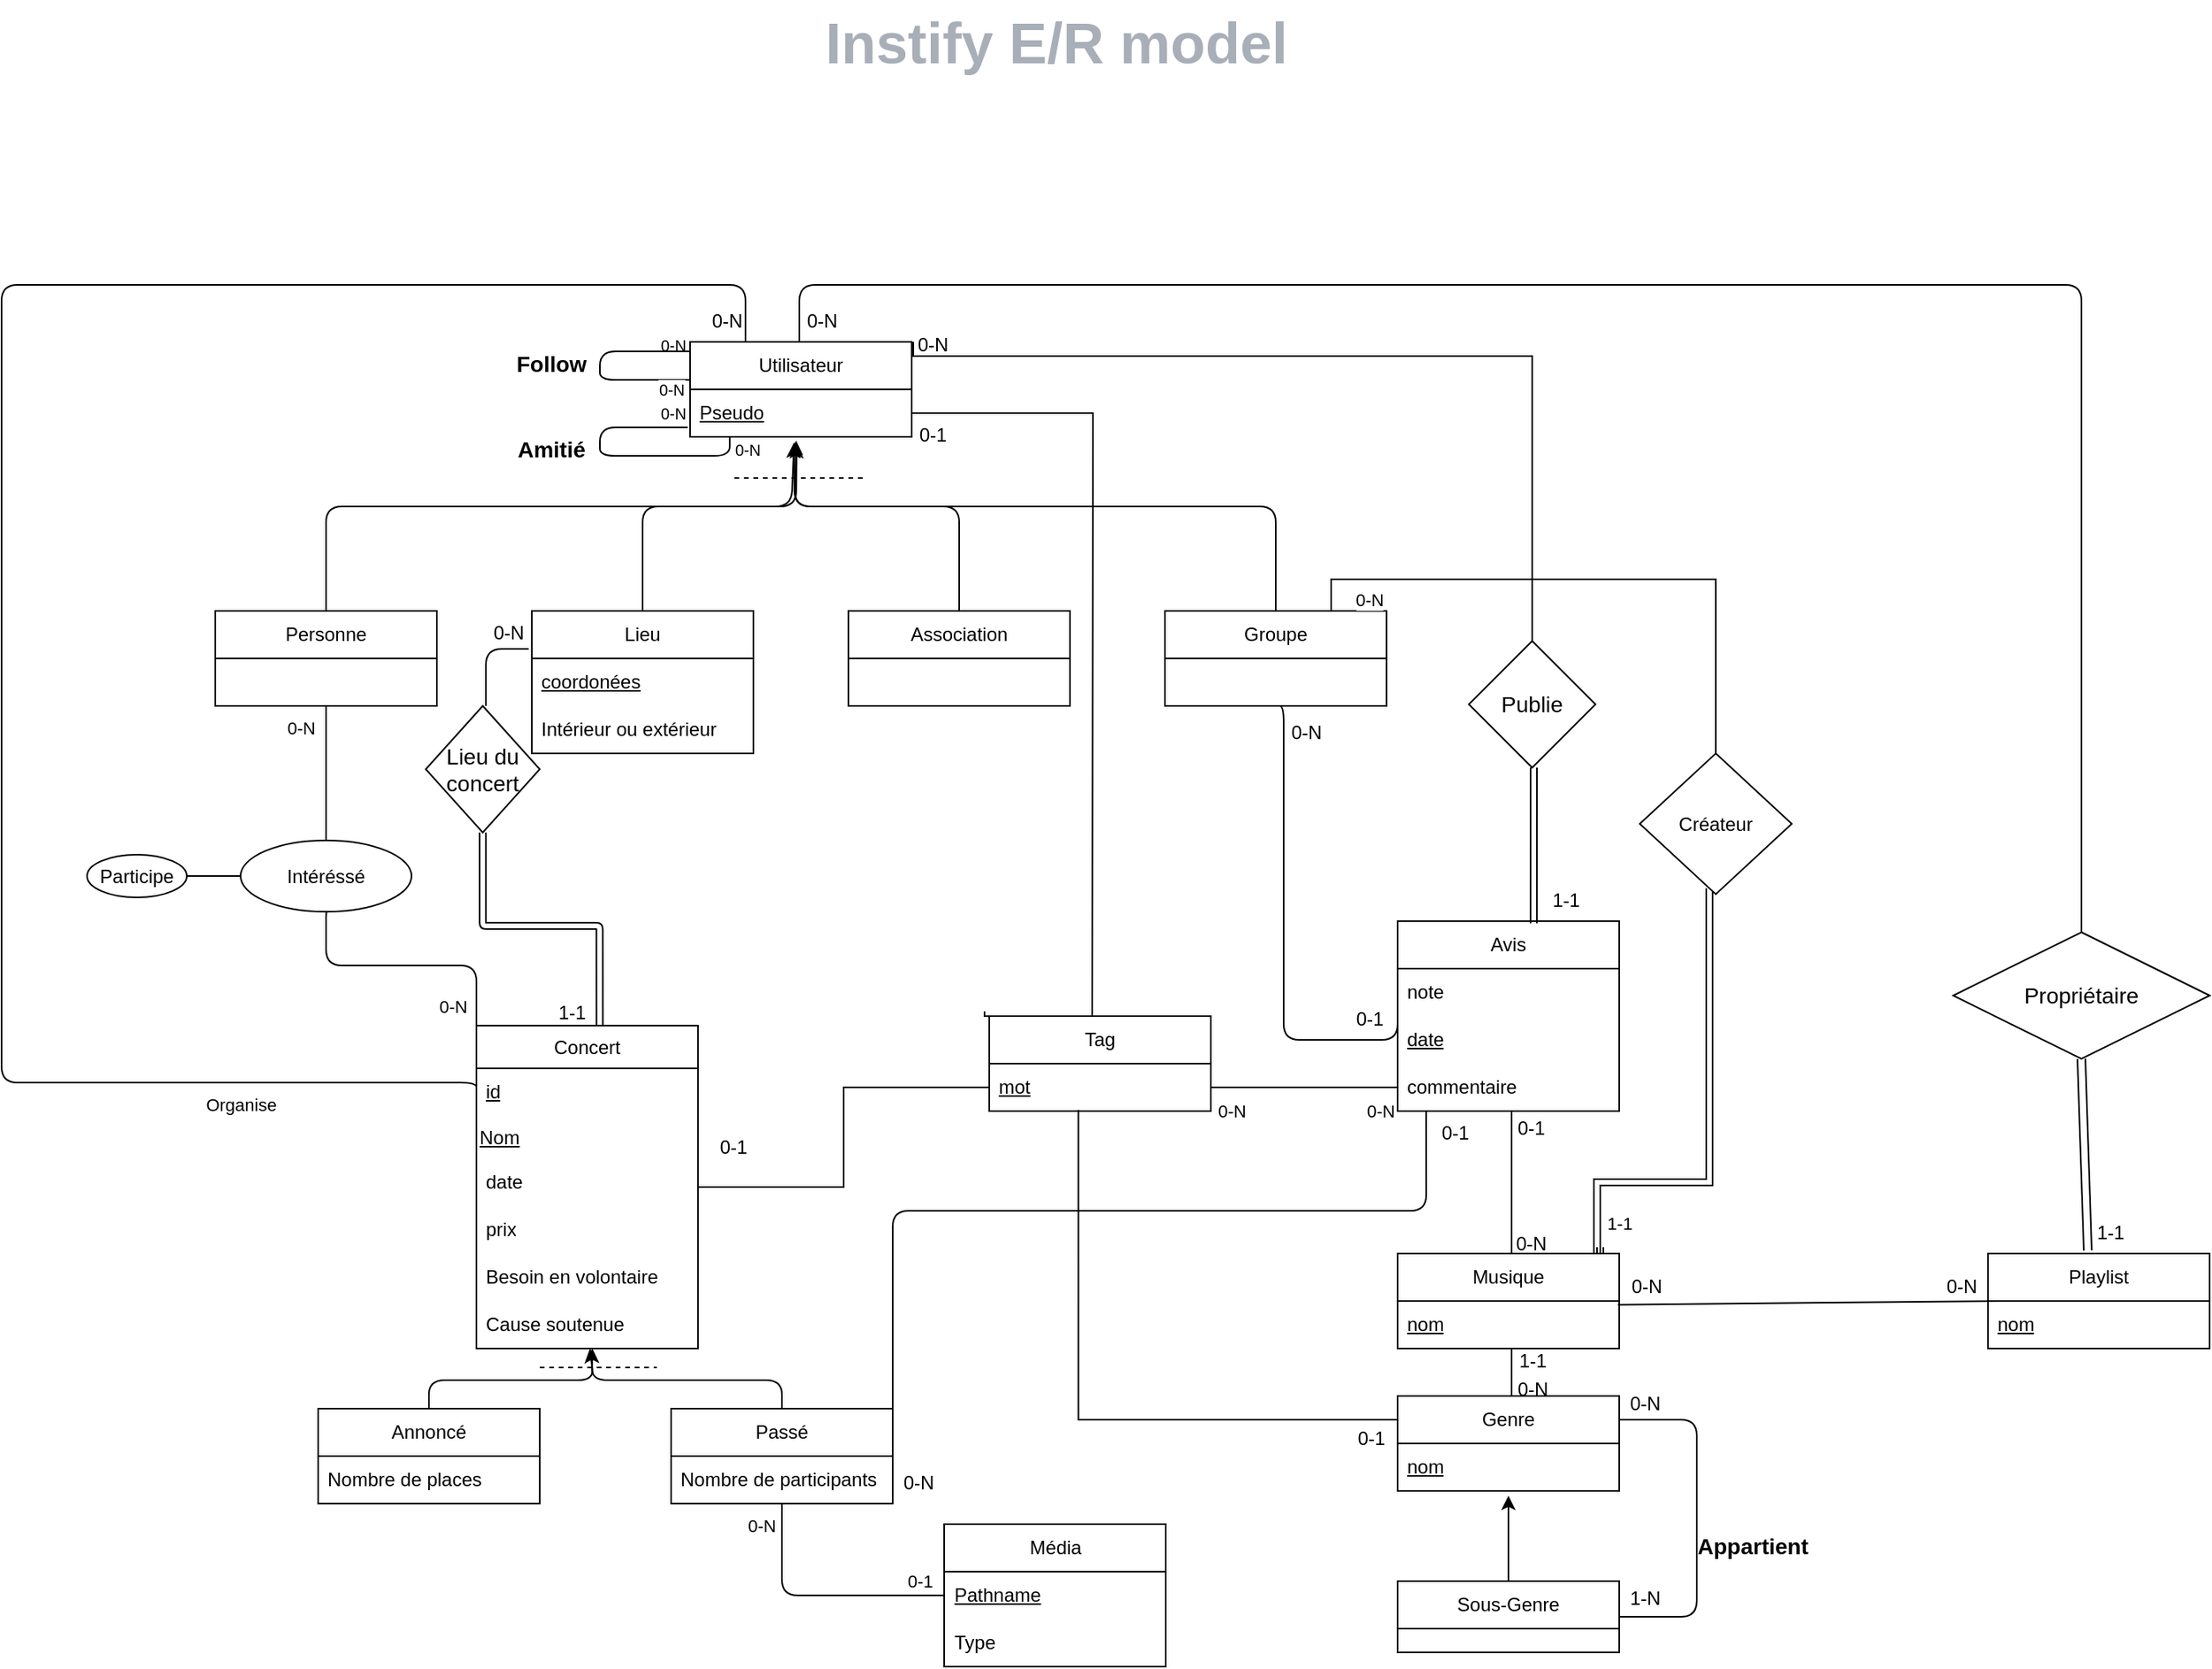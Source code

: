<mxfile>
    <diagram id="zyMfki14KYTUElXndKxF" name="Page-1">
        <mxGraphModel dx="1050" dy="604" grid="1" gridSize="9" guides="1" tooltips="1" connect="1" arrows="1" fold="1" page="1" pageScale="1" pageWidth="850" pageHeight="1100" math="0" shadow="0">
            <root>
                <mxCell id="0"/>
                <mxCell id="1" parent="0"/>
                <mxCell id="2" value="Utilisateur" style="swimlane;fontStyle=0;childLayout=stackLayout;horizontal=1;startSize=30;horizontalStack=0;resizeParent=1;resizeParentMax=0;resizeLast=0;collapsible=1;marginBottom=0;whiteSpace=wrap;html=1;" parent="1" vertex="1">
                    <mxGeometry x="633" y="252" width="140" height="60" as="geometry"/>
                </mxCell>
                <mxCell id="3" value="&lt;u&gt;Pseudo&lt;/u&gt;" style="text;strokeColor=none;fillColor=none;align=left;verticalAlign=middle;spacingLeft=4;spacingRight=4;overflow=hidden;points=[[0,0.5],[1,0.5]];portConstraint=eastwest;rotatable=0;whiteSpace=wrap;html=1;" parent="2" vertex="1">
                    <mxGeometry y="30" width="140" height="30" as="geometry"/>
                </mxCell>
                <mxCell id="7" value="Lieu" style="swimlane;fontStyle=0;childLayout=stackLayout;horizontal=1;startSize=30;horizontalStack=0;resizeParent=1;resizeParentMax=0;resizeLast=0;collapsible=1;marginBottom=0;whiteSpace=wrap;html=1;" parent="1" vertex="1">
                    <mxGeometry x="533" y="422" width="140" height="90" as="geometry"/>
                </mxCell>
                <mxCell id="jW4mUXKAXwQGvzpiq0X_-96" style="edgeStyle=orthogonalEdgeStyle;html=1;strokeColor=default;endArrow=none;endFill=0;startArrow=none;" parent="7" edge="1">
                    <mxGeometry relative="1" as="geometry">
                        <Array as="points">
                            <mxPoint x="-29" y="24"/>
                        </Array>
                        <mxPoint x="-2" y="24" as="sourcePoint"/>
                        <mxPoint x="-29" y="60" as="targetPoint"/>
                    </mxGeometry>
                </mxCell>
                <mxCell id="52" value="&lt;u&gt;coordonées&lt;/u&gt;" style="text;strokeColor=none;fillColor=none;align=left;verticalAlign=middle;spacingLeft=4;spacingRight=4;overflow=hidden;points=[[0,0.5],[1,0.5]];portConstraint=eastwest;rotatable=0;whiteSpace=wrap;html=1;" parent="7" vertex="1">
                    <mxGeometry y="30" width="140" height="30" as="geometry"/>
                </mxCell>
                <mxCell id="53" value="Intérieur ou extérieur" style="text;strokeColor=none;fillColor=none;align=left;verticalAlign=middle;spacingLeft=4;spacingRight=4;overflow=hidden;points=[[0,0.5],[1,0.5]];portConstraint=eastwest;rotatable=0;whiteSpace=wrap;html=1;" parent="7" vertex="1">
                    <mxGeometry y="60" width="140" height="30" as="geometry"/>
                </mxCell>
                <mxCell id="41" style="edgeStyle=orthogonalEdgeStyle;html=1;exitX=1;exitY=1;exitDx=0;exitDy=0;strokeColor=default;endArrow=none;endFill=0;startArrow=none;entryX=0;entryY=0.3;entryDx=0;entryDy=0;entryPerimeter=0;" parent="1" source="44" target="30" edge="1">
                    <mxGeometry relative="1" as="geometry">
                        <Array as="points">
                            <mxPoint x="403" y="605"/>
                            <mxPoint x="403" y="646"/>
                        </Array>
                        <mxPoint x="612" y="648" as="targetPoint"/>
                    </mxGeometry>
                </mxCell>
                <mxCell id="9" value="Personne" style="swimlane;fontStyle=0;childLayout=stackLayout;horizontal=1;startSize=30;horizontalStack=0;resizeParent=1;resizeParentMax=0;resizeLast=0;collapsible=1;marginBottom=0;whiteSpace=wrap;html=1;" parent="1" vertex="1">
                    <mxGeometry x="333" y="422" width="140" height="60" as="geometry"/>
                </mxCell>
                <mxCell id="16" style="edgeStyle=none;html=1;exitX=0.5;exitY=0;exitDx=0;exitDy=0;entryX=0.469;entryY=1.117;entryDx=0;entryDy=0;entryPerimeter=0;" parent="1" source="11" target="3" edge="1">
                    <mxGeometry relative="1" as="geometry">
                        <Array as="points">
                            <mxPoint x="803" y="356"/>
                            <mxPoint x="699" y="356"/>
                        </Array>
                    </mxGeometry>
                </mxCell>
                <mxCell id="11" value="Association" style="swimlane;fontStyle=0;childLayout=stackLayout;horizontal=1;startSize=30;horizontalStack=0;resizeParent=1;resizeParentMax=0;resizeLast=0;collapsible=1;marginBottom=0;whiteSpace=wrap;html=1;" parent="1" vertex="1">
                    <mxGeometry x="733" y="422" width="140" height="60" as="geometry"/>
                </mxCell>
                <mxCell id="HyIcmmqX0pT-Xk0gkFHO-54" style="edgeStyle=orthogonalEdgeStyle;rounded=0;orthogonalLoop=1;jettySize=auto;html=1;entryX=0.914;entryY=-0.067;entryDx=0;entryDy=0;endArrow=none;endFill=0;shape=link;width=-4;entryPerimeter=0;" parent="1" source="HyIcmmqX0pT-Xk0gkFHO-59" target="jW4mUXKAXwQGvzpiq0X_-108" edge="1">
                    <mxGeometry relative="1" as="geometry">
                        <Array as="points">
                            <mxPoint x="1277" y="783"/>
                            <mxPoint x="1206" y="783"/>
                            <mxPoint x="1206" y="837"/>
                            <mxPoint x="1208" y="837"/>
                        </Array>
                    </mxGeometry>
                </mxCell>
                <mxCell id="HyIcmmqX0pT-Xk0gkFHO-62" value="1-1" style="edgeLabel;html=1;align=center;verticalAlign=middle;resizable=0;points=[];" parent="HyIcmmqX0pT-Xk0gkFHO-54" vertex="1" connectable="0">
                    <mxGeometry x="0.672" relative="1" as="geometry">
                        <mxPoint x="14" y="10" as="offset"/>
                    </mxGeometry>
                </mxCell>
                <mxCell id="12" value="Groupe" style="swimlane;fontStyle=0;childLayout=stackLayout;horizontal=1;startSize=30;horizontalStack=0;resizeParent=1;resizeParentMax=0;resizeLast=0;collapsible=1;marginBottom=0;whiteSpace=wrap;html=1;" parent="1" vertex="1">
                    <mxGeometry x="933" y="422" width="140" height="60" as="geometry"/>
                </mxCell>
                <mxCell id="13" value="" style="endArrow=classic;html=1;exitX=0.5;exitY=0;exitDx=0;exitDy=0;entryX=0.481;entryY=1.153;entryDx=0;entryDy=0;entryPerimeter=0;" parent="1" source="9" target="3" edge="1">
                    <mxGeometry width="50" height="50" relative="1" as="geometry">
                        <mxPoint x="427" y="397" as="sourcePoint"/>
                        <mxPoint x="477" y="347" as="targetPoint"/>
                        <Array as="points">
                            <mxPoint x="403" y="356"/>
                            <mxPoint x="700" y="356"/>
                        </Array>
                    </mxGeometry>
                </mxCell>
                <mxCell id="14" value="" style="endArrow=classic;html=1;exitX=0.5;exitY=0;exitDx=0;exitDy=0;entryX=0.479;entryY=1.081;entryDx=0;entryDy=0;entryPerimeter=0;" parent="1" source="12" target="3" edge="1">
                    <mxGeometry width="50" height="50" relative="1" as="geometry">
                        <mxPoint x="412" y="431" as="sourcePoint"/>
                        <mxPoint x="697" y="320" as="targetPoint"/>
                        <Array as="points">
                            <mxPoint x="1003" y="356"/>
                            <mxPoint x="699" y="356"/>
                        </Array>
                    </mxGeometry>
                </mxCell>
                <mxCell id="15" value="" style="endArrow=classic;html=1;exitX=0.5;exitY=0;exitDx=0;exitDy=0;entryX=0.469;entryY=1.145;entryDx=0;entryDy=0;entryPerimeter=0;" parent="1" source="7" target="3" edge="1">
                    <mxGeometry width="50" height="50" relative="1" as="geometry">
                        <mxPoint x="421" y="440" as="sourcePoint"/>
                        <mxPoint x="718.34" y="334.59" as="targetPoint"/>
                        <Array as="points">
                            <mxPoint x="603" y="356"/>
                            <mxPoint x="697" y="356"/>
                        </Array>
                    </mxGeometry>
                </mxCell>
                <mxCell id="17" value="" style="endArrow=none;dashed=1;html=1;" parent="1" edge="1">
                    <mxGeometry width="50" height="50" relative="1" as="geometry">
                        <mxPoint x="661" y="338" as="sourcePoint"/>
                        <mxPoint x="742" y="338" as="targetPoint"/>
                    </mxGeometry>
                </mxCell>
                <mxCell id="18" value="Concert" style="swimlane;fontStyle=0;childLayout=stackLayout;horizontal=1;startSize=27;horizontalStack=0;resizeParent=1;resizeParentMax=0;resizeLast=0;collapsible=1;marginBottom=0;whiteSpace=wrap;html=1;" parent="1" vertex="1">
                    <mxGeometry x="498" y="684" width="140" height="204" as="geometry">
                        <mxRectangle x="633" y="576" width="81" height="27" as="alternateBounds"/>
                    </mxGeometry>
                </mxCell>
                <mxCell id="54" value="&lt;u&gt;id&lt;/u&gt;" style="text;strokeColor=none;fillColor=none;align=left;verticalAlign=middle;spacingLeft=4;spacingRight=4;overflow=hidden;points=[[0,0.5],[1,0.5]];portConstraint=eastwest;rotatable=0;whiteSpace=wrap;html=1;" parent="18" vertex="1">
                    <mxGeometry y="27" width="140" height="30" as="geometry"/>
                </mxCell>
                <mxCell id="jW4mUXKAXwQGvzpiq0X_-66" value="Nom" style="text;html=1;align=left;verticalAlign=middle;resizable=0;points=[];autosize=1;strokeColor=none;fillColor=none;fontStyle=4" parent="18" vertex="1">
                    <mxGeometry y="57" width="140" height="27" as="geometry"/>
                </mxCell>
                <mxCell id="21" value="date" style="text;strokeColor=none;fillColor=none;align=left;verticalAlign=middle;spacingLeft=4;spacingRight=4;overflow=hidden;points=[[0,0.5],[1,0.5]];portConstraint=eastwest;rotatable=0;whiteSpace=wrap;html=1;" parent="18" vertex="1">
                    <mxGeometry y="84" width="140" height="30" as="geometry"/>
                </mxCell>
                <mxCell id="30" value="prix" style="text;strokeColor=none;fillColor=none;align=left;verticalAlign=middle;spacingLeft=4;spacingRight=4;overflow=hidden;points=[[0,0.5],[1,0.5]];portConstraint=eastwest;rotatable=0;whiteSpace=wrap;html=1;" parent="18" vertex="1">
                    <mxGeometry y="114" width="140" height="30" as="geometry"/>
                </mxCell>
                <mxCell id="50" value="Besoin en volontaire" style="text;strokeColor=none;fillColor=none;align=left;verticalAlign=middle;spacingLeft=4;spacingRight=4;overflow=hidden;points=[[0,0.5],[1,0.5]];portConstraint=eastwest;rotatable=0;whiteSpace=wrap;html=1;" parent="18" vertex="1">
                    <mxGeometry y="144" width="140" height="30" as="geometry"/>
                </mxCell>
                <mxCell id="51" value="Cause soutenue" style="text;strokeColor=none;fillColor=none;align=left;verticalAlign=middle;spacingLeft=4;spacingRight=4;overflow=hidden;points=[[0,0.5],[1,0.5]];portConstraint=eastwest;rotatable=0;whiteSpace=wrap;html=1;" parent="18" vertex="1">
                    <mxGeometry y="174" width="140" height="30" as="geometry"/>
                </mxCell>
                <mxCell id="56" value="" style="edgeStyle=none;html=1;entryX=0;entryY=0.5;entryDx=0;entryDy=0;endArrow=none;endFill=0;" parent="1" source="28" target="58" edge="1">
                    <mxGeometry relative="1" as="geometry">
                        <mxPoint x="691" y="1066" as="targetPoint"/>
                        <Array as="points">
                            <mxPoint x="691" y="1044"/>
                        </Array>
                    </mxGeometry>
                </mxCell>
                <mxCell id="61" value="0-N" style="edgeLabel;html=1;align=center;verticalAlign=middle;resizable=0;points=[];" parent="56" vertex="1" connectable="0">
                    <mxGeometry x="-0.834" y="3" relative="1" as="geometry">
                        <mxPoint x="-16" as="offset"/>
                    </mxGeometry>
                </mxCell>
                <mxCell id="62" value="0-1" style="edgeLabel;html=1;align=center;verticalAlign=middle;resizable=0;points=[];" parent="56" vertex="1" connectable="0">
                    <mxGeometry x="0.804" y="2" relative="1" as="geometry">
                        <mxPoint y="-7" as="offset"/>
                    </mxGeometry>
                </mxCell>
                <mxCell id="28" value="Passé" style="swimlane;fontStyle=0;childLayout=stackLayout;horizontal=1;startSize=30;horizontalStack=0;resizeParent=1;resizeParentMax=0;resizeLast=0;collapsible=1;marginBottom=0;whiteSpace=wrap;html=1;" parent="1" vertex="1">
                    <mxGeometry x="621" y="926" width="140" height="60" as="geometry"/>
                </mxCell>
                <mxCell id="29" value="Nombre de participants" style="text;strokeColor=none;fillColor=none;align=left;verticalAlign=middle;spacingLeft=4;spacingRight=4;overflow=hidden;points=[[0,0.5],[1,0.5]];portConstraint=eastwest;rotatable=0;whiteSpace=wrap;html=1;" parent="28" vertex="1">
                    <mxGeometry y="30" width="140" height="30" as="geometry"/>
                </mxCell>
                <mxCell id="33" value="Annoncé" style="swimlane;fontStyle=0;childLayout=stackLayout;horizontal=1;startSize=30;horizontalStack=0;resizeParent=1;resizeParentMax=0;resizeLast=0;collapsible=1;marginBottom=0;whiteSpace=wrap;html=1;" parent="1" vertex="1">
                    <mxGeometry x="398" y="926" width="140" height="60" as="geometry"/>
                </mxCell>
                <mxCell id="34" value="Nombre de places" style="text;strokeColor=none;fillColor=none;align=left;verticalAlign=middle;spacingLeft=4;spacingRight=4;overflow=hidden;points=[[0,0.5],[1,0.5]];portConstraint=eastwest;rotatable=0;whiteSpace=wrap;html=1;" parent="33" vertex="1">
                    <mxGeometry y="30" width="140" height="30" as="geometry"/>
                </mxCell>
                <mxCell id="37" value="" style="endArrow=classic;html=1;exitX=0.5;exitY=0;exitDx=0;exitDy=0;" parent="1" source="33" target="51" edge="1">
                    <mxGeometry width="50" height="50" relative="1" as="geometry">
                        <mxPoint x="504" y="850" as="sourcePoint"/>
                        <mxPoint x="572" y="863" as="targetPoint"/>
                        <Array as="points">
                            <mxPoint x="468" y="908"/>
                            <mxPoint x="572" y="908"/>
                        </Array>
                    </mxGeometry>
                </mxCell>
                <mxCell id="38" value="" style="endArrow=classic;html=1;exitX=0.5;exitY=0;exitDx=0;exitDy=0;entryX=0.523;entryY=1.001;entryDx=0;entryDy=0;entryPerimeter=0;" parent="1" source="28" target="51" edge="1">
                    <mxGeometry width="50" height="50" relative="1" as="geometry">
                        <mxPoint x="684" y="868" as="sourcePoint"/>
                        <mxPoint x="571" y="863" as="targetPoint"/>
                        <Array as="points">
                            <mxPoint x="691" y="908"/>
                            <mxPoint x="571" y="908"/>
                        </Array>
                    </mxGeometry>
                </mxCell>
                <mxCell id="39" value="" style="endArrow=none;dashed=1;html=1;" parent="1" edge="1">
                    <mxGeometry width="50" height="50" relative="1" as="geometry">
                        <mxPoint x="538" y="900" as="sourcePoint"/>
                        <mxPoint x="612" y="900" as="targetPoint"/>
                    </mxGeometry>
                </mxCell>
                <mxCell id="43" value="0-N" style="edgeLabel;html=1;align=center;verticalAlign=middle;resizable=0;points=[];" parent="1" vertex="1" connectable="0">
                    <mxGeometry x="397.999" y="624.999" as="geometry">
                        <mxPoint x="85" y="47" as="offset"/>
                    </mxGeometry>
                </mxCell>
                <mxCell id="45" value="" style="edgeStyle=none;html=1;exitX=0.5;exitY=1;exitDx=0;exitDy=0;entryX=0.5;entryY=0;entryDx=0;entryDy=0;strokeColor=default;endArrow=none;endFill=0;" parent="1" source="9" target="44" edge="1">
                    <mxGeometry relative="1" as="geometry">
                        <mxPoint x="403" y="482" as="sourcePoint"/>
                        <mxPoint x="633" y="618" as="targetPoint"/>
                        <Array as="points"/>
                    </mxGeometry>
                </mxCell>
                <mxCell id="46" value="0-N" style="edgeLabel;html=1;align=center;verticalAlign=middle;resizable=0;points=[];" parent="45" vertex="1" connectable="0">
                    <mxGeometry x="-0.899" relative="1" as="geometry">
                        <mxPoint x="-16" y="9" as="offset"/>
                    </mxGeometry>
                </mxCell>
                <mxCell id="HyIcmmqX0pT-Xk0gkFHO-64" value="" style="edgeStyle=orthogonalEdgeStyle;rounded=0;orthogonalLoop=1;jettySize=auto;html=1;endArrow=none;endFill=0;" parent="1" source="44" target="HyIcmmqX0pT-Xk0gkFHO-63" edge="1">
                    <mxGeometry relative="1" as="geometry"/>
                </mxCell>
                <mxCell id="44" value="Intéréssé" style="ellipse;whiteSpace=wrap;html=1;" parent="1" vertex="1">
                    <mxGeometry x="349" y="567" width="108" height="45" as="geometry"/>
                </mxCell>
                <mxCell id="jW4mUXKAXwQGvzpiq0X_-58" value="Avis" style="swimlane;fontStyle=0;childLayout=stackLayout;horizontal=1;startSize=30;horizontalStack=0;resizeParent=1;resizeParentMax=0;resizeLast=0;collapsible=1;marginBottom=0;whiteSpace=wrap;html=1;" parent="1" vertex="1">
                    <mxGeometry x="1080" y="618" width="140" height="120" as="geometry"/>
                </mxCell>
                <mxCell id="jW4mUXKAXwQGvzpiq0X_-59" value="note" style="text;strokeColor=none;fillColor=none;align=left;verticalAlign=middle;spacingLeft=4;spacingRight=4;overflow=hidden;points=[[0,0.5],[1,0.5]];portConstraint=eastwest;rotatable=0;whiteSpace=wrap;html=1;" parent="jW4mUXKAXwQGvzpiq0X_-58" vertex="1">
                    <mxGeometry y="30" width="140" height="30" as="geometry"/>
                </mxCell>
                <mxCell id="91" value="&lt;u&gt;date&lt;/u&gt;" style="text;strokeColor=none;fillColor=none;align=left;verticalAlign=middle;spacingLeft=4;spacingRight=4;overflow=hidden;points=[[0,0.5],[1,0.5]];portConstraint=eastwest;rotatable=0;whiteSpace=wrap;html=1;" parent="jW4mUXKAXwQGvzpiq0X_-58" vertex="1">
                    <mxGeometry y="60" width="140" height="30" as="geometry"/>
                </mxCell>
                <mxCell id="jW4mUXKAXwQGvzpiq0X_-60" value="commentaire" style="text;strokeColor=none;fillColor=none;align=left;verticalAlign=middle;spacingLeft=4;spacingRight=4;overflow=hidden;points=[[0,0.5],[1,0.5]];portConstraint=eastwest;rotatable=0;whiteSpace=wrap;html=1;" parent="jW4mUXKAXwQGvzpiq0X_-58" vertex="1">
                    <mxGeometry y="90" width="140" height="30" as="geometry"/>
                </mxCell>
                <mxCell id="jW4mUXKAXwQGvzpiq0X_-63" style="edgeStyle=orthogonalEdgeStyle;html=1;exitX=0;exitY=0.5;exitDx=0;exitDy=0;strokeColor=default;endArrow=none;endFill=0;startArrow=none;elbow=vertical;entryX=0.25;entryY=0;entryDx=0;entryDy=0;" parent="1" source="54" target="2" edge="1">
                    <mxGeometry relative="1" as="geometry">
                        <mxPoint x="773" y="576" as="sourcePoint"/>
                        <mxPoint x="333" y="351" as="targetPoint"/>
                        <Array as="points">
                            <mxPoint x="498" y="720"/>
                            <mxPoint x="198" y="720"/>
                            <mxPoint x="198" y="216"/>
                            <mxPoint x="668" y="216"/>
                        </Array>
                    </mxGeometry>
                </mxCell>
                <mxCell id="HyIcmmqX0pT-Xk0gkFHO-65" value="&lt;div&gt;Organise&lt;/div&gt;" style="edgeLabel;html=1;align=center;verticalAlign=middle;resizable=0;points=[];" parent="jW4mUXKAXwQGvzpiq0X_-63" vertex="1" connectable="0">
                    <mxGeometry x="-0.705" y="2" relative="1" as="geometry">
                        <mxPoint x="39" y="12" as="offset"/>
                    </mxGeometry>
                </mxCell>
                <mxCell id="jW4mUXKAXwQGvzpiq0X_-67" value="0-N" style="text;html=1;align=center;verticalAlign=middle;resizable=0;points=[];autosize=1;strokeColor=none;fillColor=none;" parent="1" vertex="1">
                    <mxGeometry x="633" y="225" width="45" height="27" as="geometry"/>
                </mxCell>
                <mxCell id="jW4mUXKAXwQGvzpiq0X_-69" style="edgeStyle=orthogonalEdgeStyle;html=1;strokeColor=default;endArrow=none;endFill=0;startArrow=none;entryX=0.556;entryY=-0.002;entryDx=0;entryDy=0;entryPerimeter=0;shape=link;exitX=0.5;exitY=1;exitDx=0;exitDy=0;" parent="1" source="jW4mUXKAXwQGvzpiq0X_-74" target="18" edge="1">
                    <mxGeometry relative="1" as="geometry">
                        <Array as="points">
                            <mxPoint x="502" y="621"/>
                            <mxPoint x="576" y="621"/>
                        </Array>
                        <mxPoint x="504" y="576" as="sourcePoint"/>
                        <mxPoint x="603" y="576" as="targetPoint"/>
                    </mxGeometry>
                </mxCell>
                <mxCell id="jW4mUXKAXwQGvzpiq0X_-74" value="&lt;font style=&quot;font-size: 14px;&quot;&gt;Lieu du concert&lt;/font&gt;" style="rhombus;whiteSpace=wrap;html=1;" parent="1" vertex="1">
                    <mxGeometry x="466" y="482" width="72" height="80" as="geometry"/>
                </mxCell>
                <mxCell id="jW4mUXKAXwQGvzpiq0X_-75" value="1-1" style="text;html=1;align=center;verticalAlign=middle;resizable=0;points=[];autosize=1;strokeColor=none;fillColor=none;" parent="1" vertex="1">
                    <mxGeometry x="540" y="662" width="36" height="27" as="geometry"/>
                </mxCell>
                <mxCell id="jW4mUXKAXwQGvzpiq0X_-76" value="0-N" style="text;html=1;align=center;verticalAlign=middle;resizable=0;points=[];autosize=1;strokeColor=none;fillColor=none;" parent="1" vertex="1">
                    <mxGeometry x="495" y="422" width="45" height="27" as="geometry"/>
                </mxCell>
                <mxCell id="jW4mUXKAXwQGvzpiq0X_-83" value="&lt;font style=&quot;font-size: 14px;&quot;&gt;&lt;b&gt;Follow&lt;/b&gt;&lt;/font&gt;" style="text;html=1;align=center;verticalAlign=middle;resizable=0;points=[];autosize=1;strokeColor=none;fillColor=none;" parent="1" vertex="1">
                    <mxGeometry x="513" y="252" width="63" height="27" as="geometry"/>
                </mxCell>
                <mxCell id="jW4mUXKAXwQGvzpiq0X_-81" style="html=1;strokeColor=default;endArrow=none;endFill=0;startArrow=none;edgeStyle=elbowEdgeStyle;" parent="1" edge="1">
                    <mxGeometry relative="1" as="geometry">
                        <Array as="points">
                            <mxPoint x="576" y="261"/>
                            <mxPoint x="597" y="276"/>
                            <mxPoint x="570" y="285"/>
                            <mxPoint x="543" y="249"/>
                            <mxPoint x="543" y="240"/>
                        </Array>
                        <mxPoint x="633" y="258" as="sourcePoint"/>
                        <mxPoint x="633" y="276" as="targetPoint"/>
                    </mxGeometry>
                </mxCell>
                <mxCell id="jW4mUXKAXwQGvzpiq0X_-87" value="&lt;font style=&quot;font-size: 10px;&quot;&gt;0-N&lt;/font&gt;" style="edgeLabel;html=1;align=center;verticalAlign=middle;resizable=0;points=[];" parent="jW4mUXKAXwQGvzpiq0X_-81" vertex="1" connectable="0">
                    <mxGeometry x="0.833" y="4" relative="1" as="geometry">
                        <mxPoint x="-1" y="10" as="offset"/>
                    </mxGeometry>
                </mxCell>
                <mxCell id="jW4mUXKAXwQGvzpiq0X_-84" style="html=1;strokeColor=default;endArrow=none;endFill=0;startArrow=none;edgeStyle=orthogonalEdgeStyle;entryX=0.179;entryY=1;entryDx=0;entryDy=0;entryPerimeter=0;" parent="1" target="3" edge="1">
                    <mxGeometry relative="1" as="geometry">
                        <Array as="points">
                            <mxPoint x="576" y="306"/>
                            <mxPoint x="576" y="324"/>
                            <mxPoint x="658" y="324"/>
                        </Array>
                        <mxPoint x="631.5" y="306" as="sourcePoint"/>
                        <mxPoint x="657" y="324" as="targetPoint"/>
                    </mxGeometry>
                </mxCell>
                <mxCell id="jW4mUXKAXwQGvzpiq0X_-90" value="&lt;font style=&quot;font-size: 10px;&quot;&gt;0-N&lt;/font&gt;" style="edgeLabel;html=1;align=center;verticalAlign=middle;resizable=0;points=[];" parent="jW4mUXKAXwQGvzpiq0X_-84" vertex="1" connectable="0">
                    <mxGeometry x="-0.851" y="-3" relative="1" as="geometry">
                        <mxPoint x="3" y="-6" as="offset"/>
                    </mxGeometry>
                </mxCell>
                <mxCell id="jW4mUXKAXwQGvzpiq0X_-85" value="&lt;font style=&quot;font-size: 14px;&quot;&gt;&lt;b&gt;Amitié&lt;/b&gt;&lt;/font&gt;" style="text;html=1;align=center;verticalAlign=middle;resizable=0;points=[];autosize=1;strokeColor=none;fillColor=none;" parent="1" vertex="1">
                    <mxGeometry x="513" y="306" width="63" height="27" as="geometry"/>
                </mxCell>
                <mxCell id="jW4mUXKAXwQGvzpiq0X_-86" value="&lt;font style=&quot;font-size: 10px;&quot;&gt;0-N&lt;/font&gt;" style="text;html=1;align=center;verticalAlign=middle;resizable=0;points=[];autosize=1;strokeColor=none;fillColor=none;" parent="1" vertex="1">
                    <mxGeometry x="603.5" y="240" width="36" height="27" as="geometry"/>
                </mxCell>
                <mxCell id="jW4mUXKAXwQGvzpiq0X_-91" value="&lt;font style=&quot;font-size: 10px;&quot;&gt;0-N&lt;/font&gt;" style="text;html=1;align=center;verticalAlign=middle;resizable=0;points=[];autosize=1;strokeColor=none;fillColor=none;" parent="1" vertex="1">
                    <mxGeometry x="651" y="306" width="36" height="27" as="geometry"/>
                </mxCell>
                <mxCell id="jW4mUXKAXwQGvzpiq0X_-100" value="&lt;font style=&quot;font-size: 14px;&quot;&gt;Publie&lt;/font&gt;" style="rhombus;whiteSpace=wrap;html=1;" parent="1" vertex="1">
                    <mxGeometry x="1125" y="441" width="80" height="80" as="geometry"/>
                </mxCell>
                <mxCell id="jW4mUXKAXwQGvzpiq0X_-102" value="" style="endArrow=none;html=1;rounded=0;edgeStyle=orthogonalEdgeStyle;entryX=0.5;entryY=0;entryDx=0;entryDy=0;" parent="1" target="jW4mUXKAXwQGvzpiq0X_-100" edge="1">
                    <mxGeometry width="50" height="50" relative="1" as="geometry">
                        <mxPoint x="774" y="252" as="sourcePoint"/>
                        <mxPoint x="1157" y="306" as="targetPoint"/>
                        <Array as="points">
                            <mxPoint x="774" y="261"/>
                            <mxPoint x="1165" y="261"/>
                        </Array>
                    </mxGeometry>
                </mxCell>
                <mxCell id="jW4mUXKAXwQGvzpiq0X_-104" value="0-N" style="text;html=1;align=center;verticalAlign=middle;resizable=0;points=[];autosize=1;strokeColor=none;fillColor=none;" parent="1" vertex="1">
                    <mxGeometry x="763" y="240" width="45" height="27" as="geometry"/>
                </mxCell>
                <mxCell id="jW4mUXKAXwQGvzpiq0X_-106" value="" style="endArrow=none;html=1;rounded=0;exitX=0.614;exitY=0.011;exitDx=0;exitDy=0;exitPerimeter=0;shape=link;" parent="1" source="jW4mUXKAXwQGvzpiq0X_-58" edge="1">
                    <mxGeometry width="50" height="50" relative="1" as="geometry">
                        <mxPoint x="1166" y="639" as="sourcePoint"/>
                        <mxPoint x="1166" y="521" as="targetPoint"/>
                    </mxGeometry>
                </mxCell>
                <mxCell id="jW4mUXKAXwQGvzpiq0X_-107" value="1-1" style="text;html=1;align=center;verticalAlign=middle;resizable=0;points=[];autosize=1;strokeColor=none;fillColor=none;" parent="1" vertex="1">
                    <mxGeometry x="1116" y="591" width="140" height="27" as="geometry"/>
                </mxCell>
                <mxCell id="jW4mUXKAXwQGvzpiq0X_-108" value="Musique" style="swimlane;fontStyle=0;childLayout=stackLayout;horizontal=1;startSize=30;horizontalStack=0;resizeParent=1;resizeParentMax=0;resizeLast=0;collapsible=1;marginBottom=0;whiteSpace=wrap;html=1;" parent="1" vertex="1">
                    <mxGeometry x="1080" y="828" width="140" height="60" as="geometry"/>
                </mxCell>
                <mxCell id="jW4mUXKAXwQGvzpiq0X_-109" value="&lt;u&gt;nom&lt;/u&gt;" style="text;strokeColor=none;fillColor=none;align=left;verticalAlign=middle;spacingLeft=4;spacingRight=4;overflow=hidden;points=[[0,0.5],[1,0.5]];portConstraint=eastwest;rotatable=0;whiteSpace=wrap;html=1;" parent="jW4mUXKAXwQGvzpiq0X_-108" vertex="1">
                    <mxGeometry y="30" width="140" height="30" as="geometry"/>
                </mxCell>
                <mxCell id="jW4mUXKAXwQGvzpiq0X_-112" value="Playlist" style="swimlane;fontStyle=0;childLayout=stackLayout;horizontal=1;startSize=30;horizontalStack=0;resizeParent=1;resizeParentMax=0;resizeLast=0;collapsible=1;marginBottom=0;whiteSpace=wrap;html=1;" parent="1" vertex="1">
                    <mxGeometry x="1453" y="828" width="140" height="60" as="geometry"/>
                </mxCell>
                <mxCell id="jW4mUXKAXwQGvzpiq0X_-114" value="&lt;u&gt;nom&lt;/u&gt;" style="text;strokeColor=none;fillColor=none;align=left;verticalAlign=middle;spacingLeft=4;spacingRight=4;overflow=hidden;points=[[0,0.5],[1,0.5]];portConstraint=eastwest;rotatable=0;whiteSpace=wrap;html=1;" parent="jW4mUXKAXwQGvzpiq0X_-112" vertex="1">
                    <mxGeometry y="30" width="140" height="30" as="geometry"/>
                </mxCell>
                <mxCell id="jW4mUXKAXwQGvzpiq0X_-116" value="Genre" style="swimlane;fontStyle=0;childLayout=stackLayout;horizontal=1;startSize=30;horizontalStack=0;resizeParent=1;resizeParentMax=0;resizeLast=0;collapsible=1;marginBottom=0;whiteSpace=wrap;html=1;" parent="1" vertex="1">
                    <mxGeometry x="1080" y="918" width="140" height="60" as="geometry"/>
                </mxCell>
                <mxCell id="jW4mUXKAXwQGvzpiq0X_-117" value="&lt;u&gt;nom&lt;/u&gt;" style="text;strokeColor=none;fillColor=none;align=left;verticalAlign=middle;spacingLeft=4;spacingRight=4;overflow=hidden;points=[[0,0.5],[1,0.5]];portConstraint=eastwest;rotatable=0;whiteSpace=wrap;html=1;" parent="jW4mUXKAXwQGvzpiq0X_-116" vertex="1">
                    <mxGeometry y="30" width="140" height="30" as="geometry"/>
                </mxCell>
                <mxCell id="jW4mUXKAXwQGvzpiq0X_-128" value="" style="endArrow=none;html=1;rounded=0;" parent="jW4mUXKAXwQGvzpiq0X_-116" edge="1">
                    <mxGeometry width="50" height="50" relative="1" as="geometry">
                        <mxPoint x="72" as="sourcePoint"/>
                        <mxPoint x="72" y="-30" as="targetPoint"/>
                        <Array as="points"/>
                    </mxGeometry>
                </mxCell>
                <mxCell id="jW4mUXKAXwQGvzpiq0X_-133" style="edgeStyle=orthogonalEdgeStyle;rounded=0;orthogonalLoop=1;jettySize=auto;html=1;" parent="1" source="jW4mUXKAXwQGvzpiq0X_-120" edge="1">
                    <mxGeometry relative="1" as="geometry">
                        <mxPoint x="1150" y="981" as="targetPoint"/>
                    </mxGeometry>
                </mxCell>
                <mxCell id="jW4mUXKAXwQGvzpiq0X_-120" value="Sous-Genre" style="swimlane;fontStyle=0;childLayout=stackLayout;horizontal=1;startSize=30;horizontalStack=0;resizeParent=1;resizeParentMax=0;resizeLast=0;collapsible=1;marginBottom=0;whiteSpace=wrap;html=1;" parent="1" vertex="1">
                    <mxGeometry x="1080" y="1035" width="140" height="45" as="geometry"/>
                </mxCell>
                <mxCell id="jW4mUXKAXwQGvzpiq0X_-124" value="" style="endArrow=none;html=1;rounded=0;" parent="1" edge="1">
                    <mxGeometry width="50" height="50" relative="1" as="geometry">
                        <mxPoint x="1152" y="828" as="sourcePoint"/>
                        <mxPoint x="1152" y="738" as="targetPoint"/>
                    </mxGeometry>
                </mxCell>
                <mxCell id="jW4mUXKAXwQGvzpiq0X_-125" value="0-1" style="text;html=1;align=center;verticalAlign=middle;resizable=0;points=[];autosize=1;strokeColor=none;fillColor=none;" parent="1" vertex="1">
                    <mxGeometry x="1146" y="735" width="36" height="27" as="geometry"/>
                </mxCell>
                <mxCell id="jW4mUXKAXwQGvzpiq0X_-126" value="0-N" style="text;html=1;align=center;verticalAlign=middle;resizable=0;points=[];autosize=1;strokeColor=none;fillColor=none;" parent="1" vertex="1">
                    <mxGeometry x="1141.5" y="808.5" width="45" height="27" as="geometry"/>
                </mxCell>
                <mxCell id="jW4mUXKAXwQGvzpiq0X_-129" value="&lt;font style=&quot;font-size: 12px;&quot;&gt;1-1&lt;/font&gt;" style="text;html=1;align=center;verticalAlign=middle;resizable=0;points=[];autosize=1;strokeColor=none;fillColor=none;" parent="1" vertex="1">
                    <mxGeometry x="1146.5" y="882" width="36" height="27" as="geometry"/>
                </mxCell>
                <mxCell id="jW4mUXKAXwQGvzpiq0X_-131" value="0-N" style="text;html=1;align=center;verticalAlign=middle;resizable=0;points=[];autosize=1;strokeColor=none;fillColor=none;" parent="1" vertex="1">
                    <mxGeometry x="1142.5" y="900" width="45" height="27" as="geometry"/>
                </mxCell>
                <mxCell id="jW4mUXKAXwQGvzpiq0X_-137" style="edgeStyle=orthogonalEdgeStyle;html=1;exitX=1;exitY=0.25;exitDx=0;exitDy=0;strokeColor=default;endArrow=none;endFill=0;startArrow=none;entryX=1;entryY=0.5;entryDx=0;entryDy=0;" parent="1" source="jW4mUXKAXwQGvzpiq0X_-116" target="jW4mUXKAXwQGvzpiq0X_-120" edge="1">
                    <mxGeometry relative="1" as="geometry">
                        <Array as="points">
                            <mxPoint x="1269" y="933"/>
                            <mxPoint x="1269" y="1058"/>
                        </Array>
                        <mxPoint x="1308" y="954" as="sourcePoint"/>
                        <mxPoint x="1269" y="1053" as="targetPoint"/>
                    </mxGeometry>
                </mxCell>
                <mxCell id="jW4mUXKAXwQGvzpiq0X_-138" value="1-N" style="text;html=1;align=center;verticalAlign=middle;resizable=0;points=[];autosize=1;strokeColor=none;fillColor=none;" parent="1" vertex="1">
                    <mxGeometry x="1213" y="1032" width="45" height="27" as="geometry"/>
                </mxCell>
                <mxCell id="jW4mUXKAXwQGvzpiq0X_-139" value="0-N" style="text;html=1;align=center;verticalAlign=middle;resizable=0;points=[];autosize=1;strokeColor=none;fillColor=none;" parent="1" vertex="1">
                    <mxGeometry x="1213" y="909" width="45" height="27" as="geometry"/>
                </mxCell>
                <mxCell id="jW4mUXKAXwQGvzpiq0X_-140" value="&lt;b&gt;&lt;font style=&quot;font-size: 14px;&quot;&gt;Appartient&lt;/font&gt;&lt;/b&gt;" style="text;html=1;align=center;verticalAlign=middle;resizable=0;points=[];autosize=1;strokeColor=none;fillColor=none;" parent="1" vertex="1">
                    <mxGeometry x="1259" y="999" width="90" height="27" as="geometry"/>
                </mxCell>
                <mxCell id="jW4mUXKAXwQGvzpiq0X_-144" value="" style="endArrow=none;html=1;rounded=0;entryX=0.064;entryY=0;entryDx=0;entryDy=0;entryPerimeter=0;exitX=0.994;exitY=0.078;exitDx=0;exitDy=0;exitPerimeter=0;" parent="1" source="jW4mUXKAXwQGvzpiq0X_-109" target="jW4mUXKAXwQGvzpiq0X_-114" edge="1">
                    <mxGeometry width="50" height="50" relative="1" as="geometry">
                        <mxPoint x="1394" y="858.5" as="sourcePoint"/>
                        <mxPoint x="1444" y="808.5" as="targetPoint"/>
                    </mxGeometry>
                </mxCell>
                <mxCell id="jW4mUXKAXwQGvzpiq0X_-146" value="0-N" style="text;html=1;align=center;verticalAlign=middle;resizable=0;points=[];autosize=1;strokeColor=none;fillColor=none;" parent="1" vertex="1">
                    <mxGeometry x="1214" y="835.5" width="45" height="27" as="geometry"/>
                </mxCell>
                <mxCell id="jW4mUXKAXwQGvzpiq0X_-147" value="0-N" style="text;html=1;align=center;verticalAlign=middle;resizable=0;points=[];autosize=1;strokeColor=none;fillColor=none;" parent="1" vertex="1">
                    <mxGeometry x="1413" y="835.5" width="45" height="27" as="geometry"/>
                </mxCell>
                <mxCell id="jW4mUXKAXwQGvzpiq0X_-153" value="&lt;font style=&quot;font-size: 14px;&quot;&gt;Propriétaire&lt;/font&gt;" style="rhombus;whiteSpace=wrap;html=1;" parent="1" vertex="1">
                    <mxGeometry x="1431" y="625" width="162" height="80" as="geometry"/>
                </mxCell>
                <mxCell id="jW4mUXKAXwQGvzpiq0X_-155" style="edgeStyle=orthogonalEdgeStyle;html=1;strokeColor=default;endArrow=none;endFill=0;startArrow=none;entryX=0.5;entryY=0;entryDx=0;entryDy=0;" parent="1" target="jW4mUXKAXwQGvzpiq0X_-153" edge="1">
                    <mxGeometry relative="1" as="geometry">
                        <Array as="points">
                            <mxPoint x="702" y="216"/>
                            <mxPoint x="1512" y="216"/>
                            <mxPoint x="1512" y="625"/>
                        </Array>
                        <mxPoint x="702" y="252" as="sourcePoint"/>
                        <mxPoint x="1512" y="495" as="targetPoint"/>
                    </mxGeometry>
                </mxCell>
                <mxCell id="jW4mUXKAXwQGvzpiq0X_-157" value="" style="shape=link;html=1;rounded=0;entryX=0.5;entryY=1;entryDx=0;entryDy=0;width=5;exitX=0.45;exitY=-0.033;exitDx=0;exitDy=0;exitPerimeter=0;" parent="1" source="jW4mUXKAXwQGvzpiq0X_-112" target="jW4mUXKAXwQGvzpiq0X_-153" edge="1">
                    <mxGeometry width="100" relative="1" as="geometry">
                        <mxPoint x="1512" y="819" as="sourcePoint"/>
                        <mxPoint x="1513" y="711" as="targetPoint"/>
                        <Array as="points"/>
                    </mxGeometry>
                </mxCell>
                <mxCell id="jW4mUXKAXwQGvzpiq0X_-158" value="1-1" style="text;html=1;align=center;verticalAlign=middle;resizable=0;points=[];autosize=1;strokeColor=none;fillColor=none;" parent="1" vertex="1">
                    <mxGeometry x="1512" y="801" width="36" height="27" as="geometry"/>
                </mxCell>
                <mxCell id="jW4mUXKAXwQGvzpiq0X_-159" value="0-N" style="text;html=1;align=center;verticalAlign=middle;resizable=0;points=[];autosize=1;strokeColor=none;fillColor=none;" parent="1" vertex="1">
                    <mxGeometry x="693" y="225" width="45" height="27" as="geometry"/>
                </mxCell>
                <mxCell id="jW4mUXKAXwQGvzpiq0X_-162" style="edgeStyle=orthogonalEdgeStyle;html=1;exitX=0.5;exitY=1;exitDx=0;exitDy=0;strokeColor=default;endArrow=none;endFill=0;startArrow=none;entryX=0;entryY=0.5;entryDx=0;entryDy=0;" parent="1" source="12" target="jW4mUXKAXwQGvzpiq0X_-59" edge="1">
                    <mxGeometry relative="1" as="geometry">
                        <Array as="points">
                            <mxPoint x="1008" y="482"/>
                            <mxPoint x="1008" y="693"/>
                        </Array>
                        <mxPoint x="1014" y="531" as="sourcePoint"/>
                        <mxPoint x="1003" y="684" as="targetPoint"/>
                    </mxGeometry>
                </mxCell>
                <mxCell id="jW4mUXKAXwQGvzpiq0X_-163" value="0-N" style="text;html=1;align=center;verticalAlign=middle;resizable=0;points=[];autosize=1;strokeColor=none;fillColor=none;" parent="1" vertex="1">
                    <mxGeometry x="999" y="485" width="45" height="27" as="geometry"/>
                </mxCell>
                <mxCell id="jW4mUXKAXwQGvzpiq0X_-164" value="0-1" style="text;html=1;align=center;verticalAlign=middle;resizable=0;points=[];autosize=1;strokeColor=none;fillColor=none;" parent="1" vertex="1">
                    <mxGeometry x="1044" y="666" width="36" height="27" as="geometry"/>
                </mxCell>
                <mxCell id="jW4mUXKAXwQGvzpiq0X_-165" style="edgeStyle=orthogonalEdgeStyle;html=1;strokeColor=default;endArrow=none;endFill=0;startArrow=none;entryX=0.129;entryY=1;entryDx=0;entryDy=0;entryPerimeter=0;exitX=1;exitY=0.5;exitDx=0;exitDy=0;" parent="1" source="28" target="jW4mUXKAXwQGvzpiq0X_-60" edge="1">
                    <mxGeometry relative="1" as="geometry">
                        <Array as="points">
                            <mxPoint x="761" y="801"/>
                            <mxPoint x="1098" y="801"/>
                        </Array>
                        <mxPoint x="918" y="927" as="sourcePoint"/>
                        <mxPoint x="1103" y="754.5" as="targetPoint"/>
                    </mxGeometry>
                </mxCell>
                <mxCell id="jW4mUXKAXwQGvzpiq0X_-166" value="0-1" style="text;html=1;align=center;verticalAlign=middle;resizable=0;points=[];autosize=1;strokeColor=none;fillColor=none;" parent="1" vertex="1">
                    <mxGeometry x="1098" y="738" width="36" height="27" as="geometry"/>
                </mxCell>
                <mxCell id="jW4mUXKAXwQGvzpiq0X_-167" value="0-N" style="text;html=1;align=center;verticalAlign=middle;resizable=0;points=[];autosize=1;strokeColor=none;fillColor=none;" parent="1" vertex="1">
                    <mxGeometry x="754" y="959" width="45" height="27" as="geometry"/>
                </mxCell>
                <mxCell id="jW4mUXKAXwQGvzpiq0X_-170" value="&lt;span data-lucid-content=&quot;{&amp;quot;t&amp;quot;:&amp;quot;Instify E/R model&amp;quot;,&amp;quot;m&amp;quot;:[{&amp;quot;s&amp;quot;:0,&amp;quot;n&amp;quot;:&amp;quot;a&amp;quot;,&amp;quot;v&amp;quot;:&amp;quot;center&amp;quot;},{&amp;quot;s&amp;quot;:0,&amp;quot;n&amp;quot;:&amp;quot;fl&amp;quot;,&amp;quot;v&amp;quot;:16},{&amp;quot;s&amp;quot;:0,&amp;quot;n&amp;quot;:&amp;quot;il&amp;quot;,&amp;quot;v&amp;quot;:9.38},{&amp;quot;s&amp;quot;:0,&amp;quot;n&amp;quot;:&amp;quot;ir&amp;quot;,&amp;quot;v&amp;quot;:9.38},{&amp;quot;s&amp;quot;:0,&amp;quot;n&amp;quot;:&amp;quot;mt&amp;quot;,&amp;quot;v&amp;quot;:2.68},{&amp;quot;s&amp;quot;:0,&amp;quot;n&amp;quot;:&amp;quot;b&amp;quot;,&amp;quot;v&amp;quot;:true,&amp;quot;e&amp;quot;:17},{&amp;quot;s&amp;quot;:0,&amp;quot;n&amp;quot;:&amp;quot;c&amp;quot;,&amp;quot;v&amp;quot;:&amp;quot;#a9afb8ff&amp;quot;,&amp;quot;e&amp;quot;:17},{&amp;quot;s&amp;quot;:0,&amp;quot;n&amp;quot;:&amp;quot;f&amp;quot;,&amp;quot;v&amp;quot;:&amp;quot;Cousine&amp;quot;,&amp;quot;e&amp;quot;:17},{&amp;quot;s&amp;quot;:0,&amp;quot;n&amp;quot;:&amp;quot;fc&amp;quot;,&amp;quot;v&amp;quot;:&amp;quot;Bold&amp;quot;,&amp;quot;e&amp;quot;:17},{&amp;quot;s&amp;quot;:0,&amp;quot;n&amp;quot;:&amp;quot;fid&amp;quot;,&amp;quot;v&amp;quot;:395,&amp;quot;e&amp;quot;:17},{&amp;quot;s&amp;quot;:0,&amp;quot;n&amp;quot;:&amp;quot;s&amp;quot;,&amp;quot;v&amp;quot;:26.222,&amp;quot;e&amp;quot;:17}]}&quot; data-lucid-type=&quot;application/vnd.lucid.text&quot;&gt;&lt;/span&gt;" style="text;html=1;align=center;verticalAlign=middle;resizable=0;points=[];autosize=1;strokeColor=none;fillColor=none;" parent="1" vertex="1">
                    <mxGeometry x="804" y="51" width="18" height="9" as="geometry"/>
                </mxCell>
                <mxCell id="jW4mUXKAXwQGvzpiq0X_-172" value="&lt;font style=&quot;font-size: 36px;&quot;&gt;&lt;span data-lucid-content=&quot;{&amp;quot;t&amp;quot;:&amp;quot;Instify E/R model&amp;quot;,&amp;quot;m&amp;quot;:[{&amp;quot;s&amp;quot;:0,&amp;quot;n&amp;quot;:&amp;quot;a&amp;quot;,&amp;quot;v&amp;quot;:&amp;quot;center&amp;quot;},{&amp;quot;s&amp;quot;:0,&amp;quot;n&amp;quot;:&amp;quot;fl&amp;quot;,&amp;quot;v&amp;quot;:16},{&amp;quot;s&amp;quot;:0,&amp;quot;n&amp;quot;:&amp;quot;il&amp;quot;,&amp;quot;v&amp;quot;:9.38},{&amp;quot;s&amp;quot;:0,&amp;quot;n&amp;quot;:&amp;quot;ir&amp;quot;,&amp;quot;v&amp;quot;:9.38},{&amp;quot;s&amp;quot;:0,&amp;quot;n&amp;quot;:&amp;quot;mt&amp;quot;,&amp;quot;v&amp;quot;:2.68},{&amp;quot;s&amp;quot;:0,&amp;quot;n&amp;quot;:&amp;quot;b&amp;quot;,&amp;quot;v&amp;quot;:true,&amp;quot;e&amp;quot;:17},{&amp;quot;s&amp;quot;:0,&amp;quot;n&amp;quot;:&amp;quot;c&amp;quot;,&amp;quot;v&amp;quot;:&amp;quot;#a9afb8ff&amp;quot;,&amp;quot;e&amp;quot;:17},{&amp;quot;s&amp;quot;:0,&amp;quot;n&amp;quot;:&amp;quot;f&amp;quot;,&amp;quot;v&amp;quot;:&amp;quot;Cousine&amp;quot;,&amp;quot;e&amp;quot;:17},{&amp;quot;s&amp;quot;:0,&amp;quot;n&amp;quot;:&amp;quot;fc&amp;quot;,&amp;quot;v&amp;quot;:&amp;quot;Bold&amp;quot;,&amp;quot;e&amp;quot;:17},{&amp;quot;s&amp;quot;:0,&amp;quot;n&amp;quot;:&amp;quot;fid&amp;quot;,&amp;quot;v&amp;quot;:395,&amp;quot;e&amp;quot;:17},{&amp;quot;s&amp;quot;:0,&amp;quot;n&amp;quot;:&amp;quot;s&amp;quot;,&amp;quot;v&amp;quot;:26.222,&amp;quot;e&amp;quot;:17}]}&quot; data-lucid-type=&quot;application/vnd.lucid.text&quot;&gt;&lt;span style=&quot;font-weight: bold; color: rgb(169, 175, 184);&quot;&gt;Instify E/R model&lt;/span&gt;&lt;/span&gt;&lt;/font&gt;" style="text;html=1;align=center;verticalAlign=middle;resizable=0;points=[];autosize=1;strokeColor=none;fillColor=none;" parent="1" vertex="1">
                    <mxGeometry x="706" y="36" width="315" height="54" as="geometry"/>
                </mxCell>
                <mxCell id="HyIcmmqX0pT-Xk0gkFHO-57" value="" style="edgeStyle=orthogonalEdgeStyle;rounded=0;orthogonalLoop=1;jettySize=auto;html=1;exitX=0.75;exitY=0;exitDx=0;exitDy=0;entryX=0.5;entryY=0;entryDx=0;entryDy=0;endArrow=none;endFill=0;" parent="1" source="12" target="HyIcmmqX0pT-Xk0gkFHO-59" edge="1">
                    <mxGeometry relative="1" as="geometry">
                        <mxPoint x="1038" y="422" as="sourcePoint"/>
                        <mxPoint x="1185" y="828" as="targetPoint"/>
                        <Array as="points">
                            <mxPoint x="1038" y="402"/>
                            <mxPoint x="1281" y="402"/>
                        </Array>
                    </mxGeometry>
                </mxCell>
                <mxCell id="HyIcmmqX0pT-Xk0gkFHO-58" value="&lt;div&gt;0-N&lt;/div&gt;" style="edgeLabel;html=1;align=center;verticalAlign=middle;resizable=0;points=[];" parent="HyIcmmqX0pT-Xk0gkFHO-57" vertex="1" connectable="0">
                    <mxGeometry x="-0.911" y="-1" relative="1" as="geometry">
                        <mxPoint x="23" y="9" as="offset"/>
                    </mxGeometry>
                </mxCell>
                <mxCell id="HyIcmmqX0pT-Xk0gkFHO-59" value="Créateur" style="rhombus;whiteSpace=wrap;html=1;" parent="1" vertex="1">
                    <mxGeometry x="1233" y="512" width="96" height="89" as="geometry"/>
                </mxCell>
                <mxCell id="HyIcmmqX0pT-Xk0gkFHO-63" value="Participe" style="ellipse;whiteSpace=wrap;html=1;" parent="1" vertex="1">
                    <mxGeometry x="252" y="576" width="63" height="27" as="geometry"/>
                </mxCell>
                <mxCell id="HyIcmmqX0pT-Xk0gkFHO-74" style="edgeStyle=orthogonalEdgeStyle;rounded=0;orthogonalLoop=1;jettySize=auto;html=1;entryX=0;entryY=0.25;entryDx=0;entryDy=0;endArrow=none;endFill=0;exitX=0.402;exitY=0.973;exitDx=0;exitDy=0;exitPerimeter=0;" parent="1" source="88" target="jW4mUXKAXwQGvzpiq0X_-116" edge="1">
                    <mxGeometry relative="1" as="geometry">
                        <Array as="points">
                            <mxPoint x="878" y="933"/>
                        </Array>
                        <mxPoint x="891" y="738" as="sourcePoint"/>
                    </mxGeometry>
                </mxCell>
                <mxCell id="HyIcmmqX0pT-Xk0gkFHO-76" value="0-1" style="edgeLabel;html=1;align=center;verticalAlign=middle;resizable=0;points=[];fontSize=12;" parent="HyIcmmqX0pT-Xk0gkFHO-74" vertex="1" connectable="0">
                    <mxGeometry x="0.867" y="-2" relative="1" as="geometry">
                        <mxPoint x="9" y="10" as="offset"/>
                    </mxGeometry>
                </mxCell>
                <mxCell id="HyIcmmqX0pT-Xk0gkFHO-77" style="edgeStyle=orthogonalEdgeStyle;rounded=0;orthogonalLoop=1;jettySize=auto;html=1;exitX=0.5;exitY=0;exitDx=0;exitDy=0;entryX=1;entryY=0.5;entryDx=0;entryDy=0;endArrow=none;endFill=0;" parent="1" target="3" edge="1">
                    <mxGeometry relative="1" as="geometry">
                        <mxPoint x="887" y="705" as="sourcePoint"/>
                    </mxGeometry>
                </mxCell>
                <mxCell id="HyIcmmqX0pT-Xk0gkFHO-78" style="edgeStyle=orthogonalEdgeStyle;rounded=0;orthogonalLoop=1;jettySize=auto;html=1;exitX=0;exitY=0.5;exitDx=0;exitDy=0;endArrow=none;endFill=0;" parent="1" source="88" target="18" edge="1">
                    <mxGeometry relative="1" as="geometry">
                        <mxPoint x="841.0" y="723" as="sourcePoint"/>
                    </mxGeometry>
                </mxCell>
                <mxCell id="HyIcmmqX0pT-Xk0gkFHO-82" style="edgeStyle=orthogonalEdgeStyle;rounded=0;orthogonalLoop=1;jettySize=auto;html=1;exitX=0;exitY=0;exitDx=0;exitDy=0;endArrow=none;endFill=0;startArrow=none;" parent="1" source="87" edge="1">
                    <mxGeometry relative="1" as="geometry">
                        <mxPoint x="819" y="675" as="targetPoint"/>
                        <Array as="points"/>
                    </mxGeometry>
                </mxCell>
                <mxCell id="HyIcmmqX0pT-Xk0gkFHO-73" style="edgeStyle=orthogonalEdgeStyle;rounded=0;orthogonalLoop=1;jettySize=auto;html=1;exitX=0;exitY=0.5;exitDx=0;exitDy=0;entryX=1;entryY=0.5;entryDx=0;entryDy=0;endArrow=none;endFill=0;" parent="1" source="jW4mUXKAXwQGvzpiq0X_-60" target="88" edge="1">
                    <mxGeometry relative="1" as="geometry">
                        <mxPoint x="933.0" y="723" as="targetPoint"/>
                        <Array as="points">
                            <mxPoint x="962" y="723"/>
                        </Array>
                    </mxGeometry>
                </mxCell>
                <mxCell id="HyIcmmqX0pT-Xk0gkFHO-75" value="&lt;div&gt;0-N&lt;br&gt;&lt;/div&gt;" style="edgeLabel;html=1;align=center;verticalAlign=middle;resizable=0;points=[];" parent="HyIcmmqX0pT-Xk0gkFHO-73" vertex="1" connectable="0">
                    <mxGeometry x="-0.797" y="-1" relative="1" as="geometry">
                        <mxPoint x="1" y="16" as="offset"/>
                    </mxGeometry>
                </mxCell>
                <mxCell id="92" value="0-N" style="edgeLabel;html=1;align=center;verticalAlign=middle;resizable=0;points=[];" parent="HyIcmmqX0pT-Xk0gkFHO-73" vertex="1" connectable="0">
                    <mxGeometry x="0.782" y="3" relative="1" as="geometry">
                        <mxPoint y="12" as="offset"/>
                    </mxGeometry>
                </mxCell>
                <mxCell id="HyIcmmqX0pT-Xk0gkFHO-80" value="0-1" style="text;html=1;align=center;verticalAlign=middle;resizable=0;points=[];autosize=1;strokeColor=none;fillColor=none;" parent="1" vertex="1">
                    <mxGeometry x="767.5" y="297" width="36" height="27" as="geometry"/>
                </mxCell>
                <mxCell id="HyIcmmqX0pT-Xk0gkFHO-81" value="0-1" style="text;html=1;align=center;verticalAlign=middle;resizable=0;points=[];autosize=1;strokeColor=none;fillColor=none;" parent="1" vertex="1">
                    <mxGeometry x="642" y="747" width="36" height="27" as="geometry"/>
                </mxCell>
                <mxCell id="57" value="Média" style="swimlane;fontStyle=0;childLayout=stackLayout;horizontal=1;startSize=30;horizontalStack=0;resizeParent=1;resizeParentMax=0;resizeLast=0;collapsible=1;marginBottom=0;whiteSpace=wrap;html=1;" parent="1" vertex="1">
                    <mxGeometry x="793.5" y="999" width="140" height="90" as="geometry"/>
                </mxCell>
                <mxCell id="58" value="&lt;u&gt;Pathname&lt;/u&gt;" style="text;strokeColor=none;fillColor=none;align=left;verticalAlign=middle;spacingLeft=4;spacingRight=4;overflow=hidden;points=[[0,0.5],[1,0.5]];portConstraint=eastwest;rotatable=0;whiteSpace=wrap;html=1;" parent="57" vertex="1">
                    <mxGeometry y="30" width="140" height="30" as="geometry"/>
                </mxCell>
                <mxCell id="59" value="Type" style="text;strokeColor=none;fillColor=none;align=left;verticalAlign=middle;spacingLeft=4;spacingRight=4;overflow=hidden;points=[[0,0.5],[1,0.5]];portConstraint=eastwest;rotatable=0;whiteSpace=wrap;html=1;" parent="57" vertex="1">
                    <mxGeometry y="60" width="140" height="30" as="geometry"/>
                </mxCell>
                <mxCell id="87" value="Tag" style="swimlane;fontStyle=0;childLayout=stackLayout;horizontal=1;startSize=30;horizontalStack=0;resizeParent=1;resizeParentMax=0;resizeLast=0;collapsible=1;marginBottom=0;whiteSpace=wrap;html=1;" parent="1" vertex="1">
                    <mxGeometry x="822" y="678" width="140" height="60" as="geometry"/>
                </mxCell>
                <mxCell id="88" value="&lt;u&gt;mot&lt;/u&gt;" style="text;strokeColor=none;fillColor=none;align=left;verticalAlign=middle;spacingLeft=4;spacingRight=4;overflow=hidden;points=[[0,0.5],[1,0.5]];portConstraint=eastwest;rotatable=0;whiteSpace=wrap;html=1;" parent="87" vertex="1">
                    <mxGeometry y="30" width="140" height="30" as="geometry"/>
                </mxCell>
            </root>
        </mxGraphModel>
    </diagram>
</mxfile>